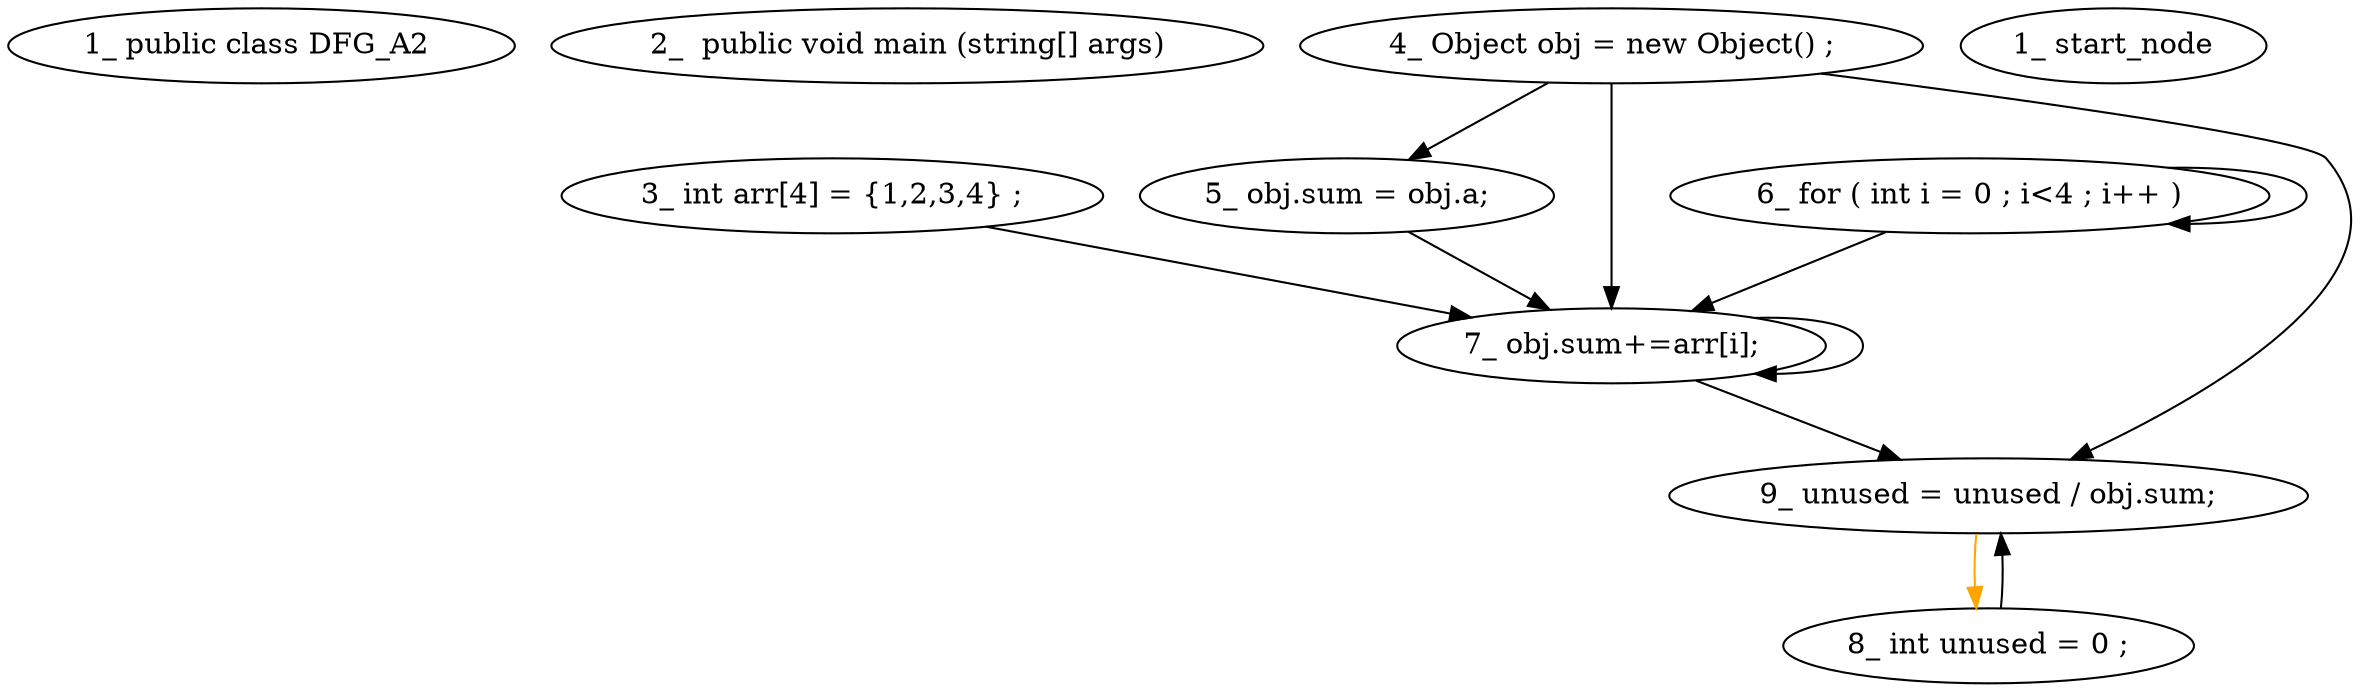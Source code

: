 digraph  {
6 [label="1_\ public\ class\ DFG_A2\ ", type_label=class_declaration];
10 [label="2_\ \ public\ void\ main\ \(string\[\]\ args\)", type_label=method_declaration];
21 [label="3_\ int\ arr\[4\]\ =\ \{1,2,3,4\}\ ;", type_label=local_declaration];
35 [label="4_\ Object\ obj\ =\ new\ Object\(\)\ ;", type_label=local_declaration];
44 [label="5_\ obj\.sum\ =\ obj\.a;", type_label=expression_statement];
53 [label="6_\ for\ \(\ int\ i\ =\ 0\ ;\ i<4\ ;\ i\+\+\ \)", type_label=for];
66 [label="7_\ obj\.sum\+=arr\[i\];", type_label=expression_statement];
77 [label="8_\ int\ unused\ =\ 0\ ;", type_label=local_declaration];
84 [label="9_\ unused\ =\ unused\ /\ obj\.sum;", type_label=expression_statement];
1 [label="1_\ start_node", type_label=start];
21 -> 66  [key=0, used_def=arr];
35 -> 44  [key=0, used_def="obj.a"];
35 -> 66  [key=0, used_def="obj.sum"];
35 -> 84  [key=0, used_def="obj.sum"];
44 -> 66  [key=0, used_def="obj.sum"];
53 -> 53  [key=0, used_def=i];
53 -> 66  [key=0, used_def=i];
66 -> 66  [key=0, used_def="obj.sum"];
66 -> 84  [key=0, used_def="obj.sum"];
77 -> 84  [key=0, used_def=unused];
84 -> 77  [color=orange, key=0];
}
